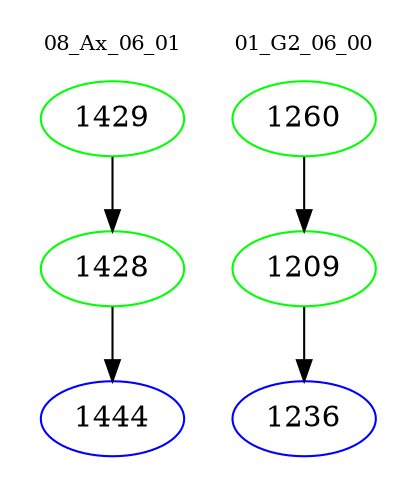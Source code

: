 digraph{
subgraph cluster_0 {
color = white
label = "08_Ax_06_01";
fontsize=10;
T0_1429 [label="1429", color="green"]
T0_1429 -> T0_1428 [color="black"]
T0_1428 [label="1428", color="green"]
T0_1428 -> T0_1444 [color="black"]
T0_1444 [label="1444", color="blue"]
}
subgraph cluster_1 {
color = white
label = "01_G2_06_00";
fontsize=10;
T1_1260 [label="1260", color="green"]
T1_1260 -> T1_1209 [color="black"]
T1_1209 [label="1209", color="green"]
T1_1209 -> T1_1236 [color="black"]
T1_1236 [label="1236", color="blue"]
}
}
